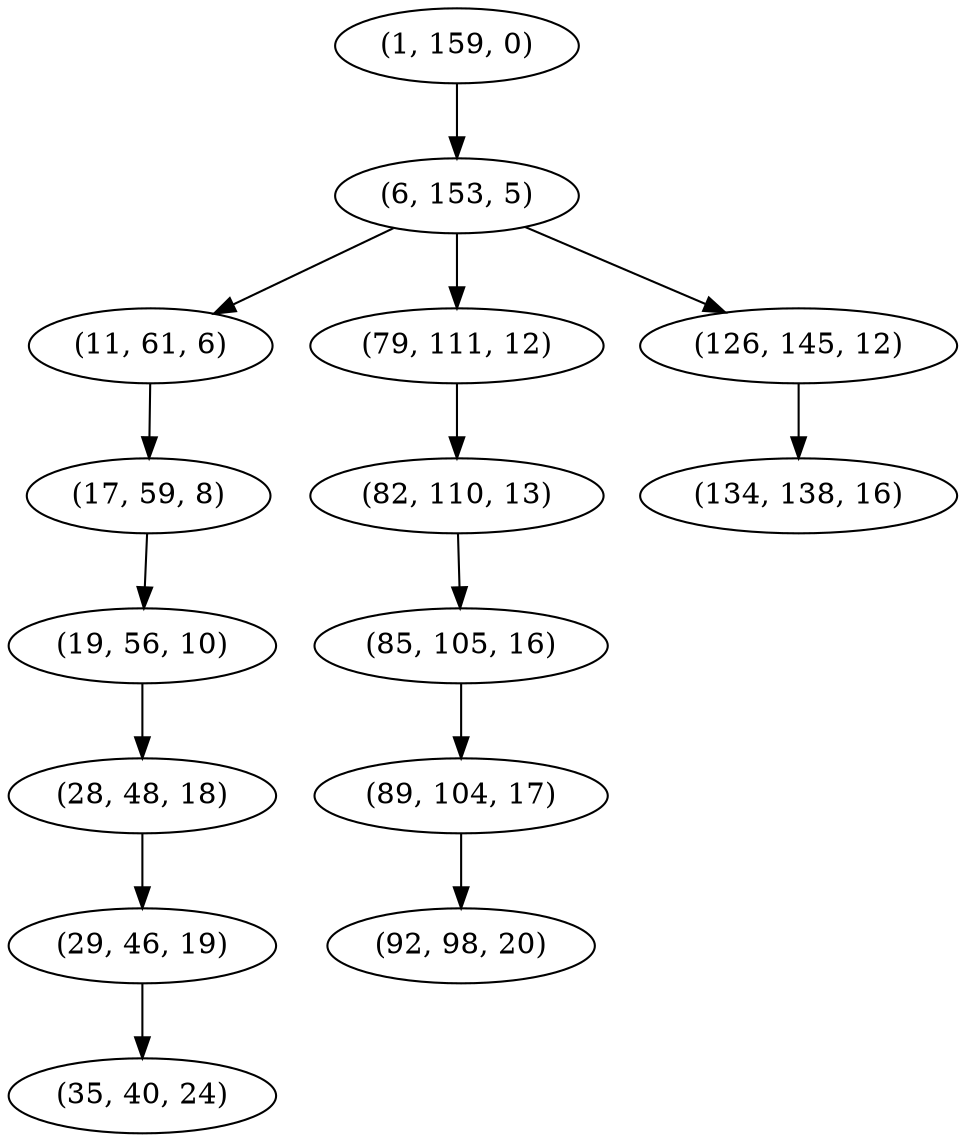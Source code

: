 digraph tree {
    "(1, 159, 0)";
    "(6, 153, 5)";
    "(11, 61, 6)";
    "(17, 59, 8)";
    "(19, 56, 10)";
    "(28, 48, 18)";
    "(29, 46, 19)";
    "(35, 40, 24)";
    "(79, 111, 12)";
    "(82, 110, 13)";
    "(85, 105, 16)";
    "(89, 104, 17)";
    "(92, 98, 20)";
    "(126, 145, 12)";
    "(134, 138, 16)";
    "(1, 159, 0)" -> "(6, 153, 5)";
    "(6, 153, 5)" -> "(11, 61, 6)";
    "(6, 153, 5)" -> "(79, 111, 12)";
    "(6, 153, 5)" -> "(126, 145, 12)";
    "(11, 61, 6)" -> "(17, 59, 8)";
    "(17, 59, 8)" -> "(19, 56, 10)";
    "(19, 56, 10)" -> "(28, 48, 18)";
    "(28, 48, 18)" -> "(29, 46, 19)";
    "(29, 46, 19)" -> "(35, 40, 24)";
    "(79, 111, 12)" -> "(82, 110, 13)";
    "(82, 110, 13)" -> "(85, 105, 16)";
    "(85, 105, 16)" -> "(89, 104, 17)";
    "(89, 104, 17)" -> "(92, 98, 20)";
    "(126, 145, 12)" -> "(134, 138, 16)";
}
